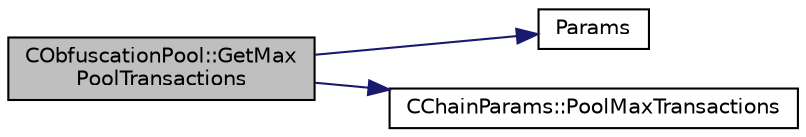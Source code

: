 digraph "CObfuscationPool::GetMaxPoolTransactions"
{
  edge [fontname="Helvetica",fontsize="10",labelfontname="Helvetica",labelfontsize="10"];
  node [fontname="Helvetica",fontsize="10",shape=record];
  rankdir="LR";
  Node216 [label="CObfuscationPool::GetMax\lPoolTransactions",height=0.2,width=0.4,color="black", fillcolor="grey75", style="filled", fontcolor="black"];
  Node216 -> Node217 [color="midnightblue",fontsize="10",style="solid",fontname="Helvetica"];
  Node217 [label="Params",height=0.2,width=0.4,color="black", fillcolor="white", style="filled",URL="$chainparams_8cpp.html#ace5c5b706d71a324a417dd2db394fd4a",tooltip="Return the currently selected parameters. "];
  Node216 -> Node218 [color="midnightblue",fontsize="10",style="solid",fontname="Helvetica"];
  Node218 [label="CChainParams::PoolMaxTransactions",height=0.2,width=0.4,color="black", fillcolor="white", style="filled",URL="$class_c_chain_params.html#a128aaa94e4cfcba19dc26e6d2f5ad467"];
}
